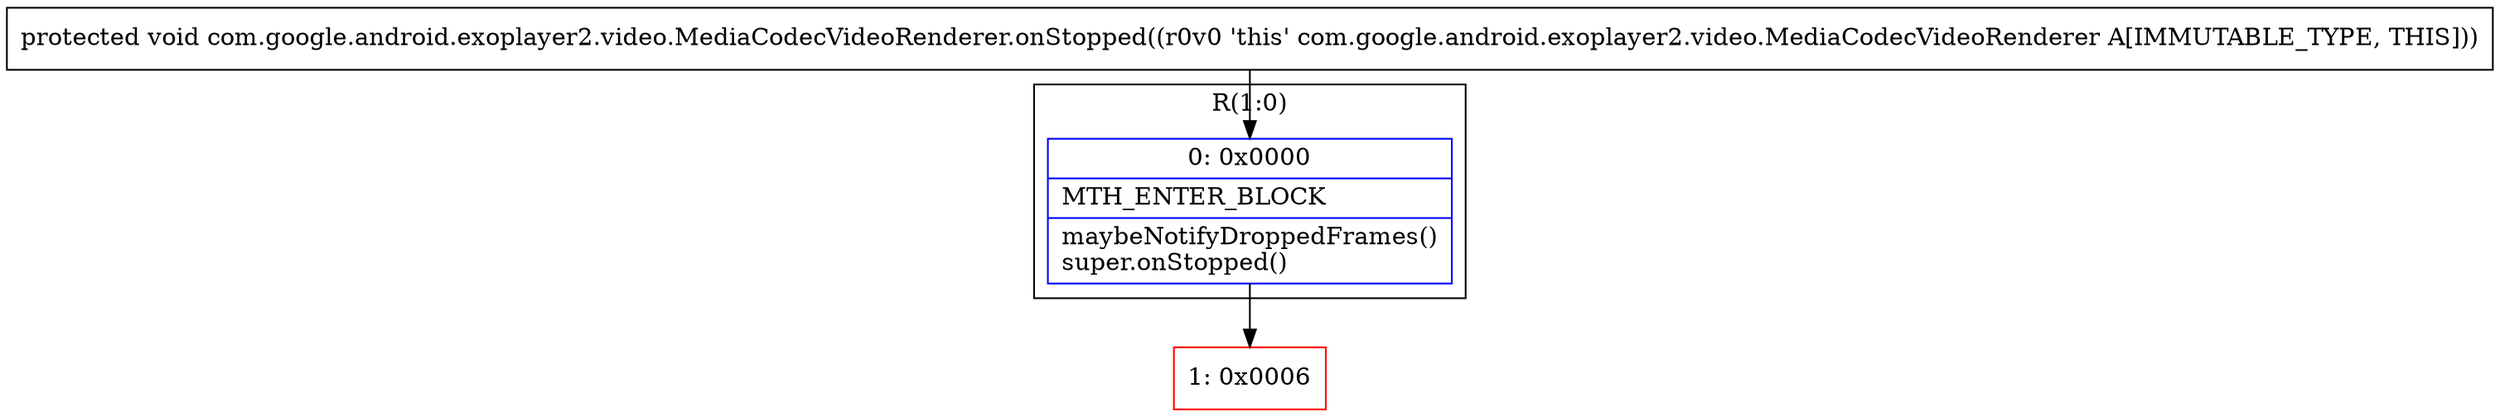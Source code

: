 digraph "CFG forcom.google.android.exoplayer2.video.MediaCodecVideoRenderer.onStopped()V" {
subgraph cluster_Region_1675970671 {
label = "R(1:0)";
node [shape=record,color=blue];
Node_0 [shape=record,label="{0\:\ 0x0000|MTH_ENTER_BLOCK\l|maybeNotifyDroppedFrames()\lsuper.onStopped()\l}"];
}
Node_1 [shape=record,color=red,label="{1\:\ 0x0006}"];
MethodNode[shape=record,label="{protected void com.google.android.exoplayer2.video.MediaCodecVideoRenderer.onStopped((r0v0 'this' com.google.android.exoplayer2.video.MediaCodecVideoRenderer A[IMMUTABLE_TYPE, THIS])) }"];
MethodNode -> Node_0;
Node_0 -> Node_1;
}

